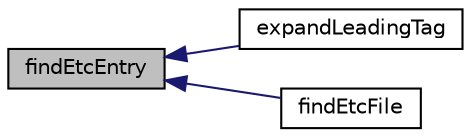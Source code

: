 digraph "findEtcEntry"
{
  bgcolor="transparent";
  edge [fontname="Helvetica",fontsize="10",labelfontname="Helvetica",labelfontsize="10"];
  node [fontname="Helvetica",fontsize="10",shape=record];
  rankdir="LR";
  Node1 [label="findEtcEntry",height=0.2,width=0.4,color="black", fillcolor="grey75", style="filled" fontcolor="black"];
  Node1 -> Node2 [dir="back",color="midnightblue",fontsize="10",style="solid",fontname="Helvetica"];
  Node2 [label="expandLeadingTag",height=0.2,width=0.4,color="black",URL="$namespaceFoam.html#a938a747c2bf27d65ce46f2dc4f35bb96"];
  Node1 -> Node3 [dir="back",color="midnightblue",fontsize="10",style="solid",fontname="Helvetica"];
  Node3 [label="findEtcFile",height=0.2,width=0.4,color="black",URL="$namespaceFoam.html#a6b3a7e5f572960f5765277ad7eea3adc",tooltip="Search for a single FILE within the etc directories. "];
}
